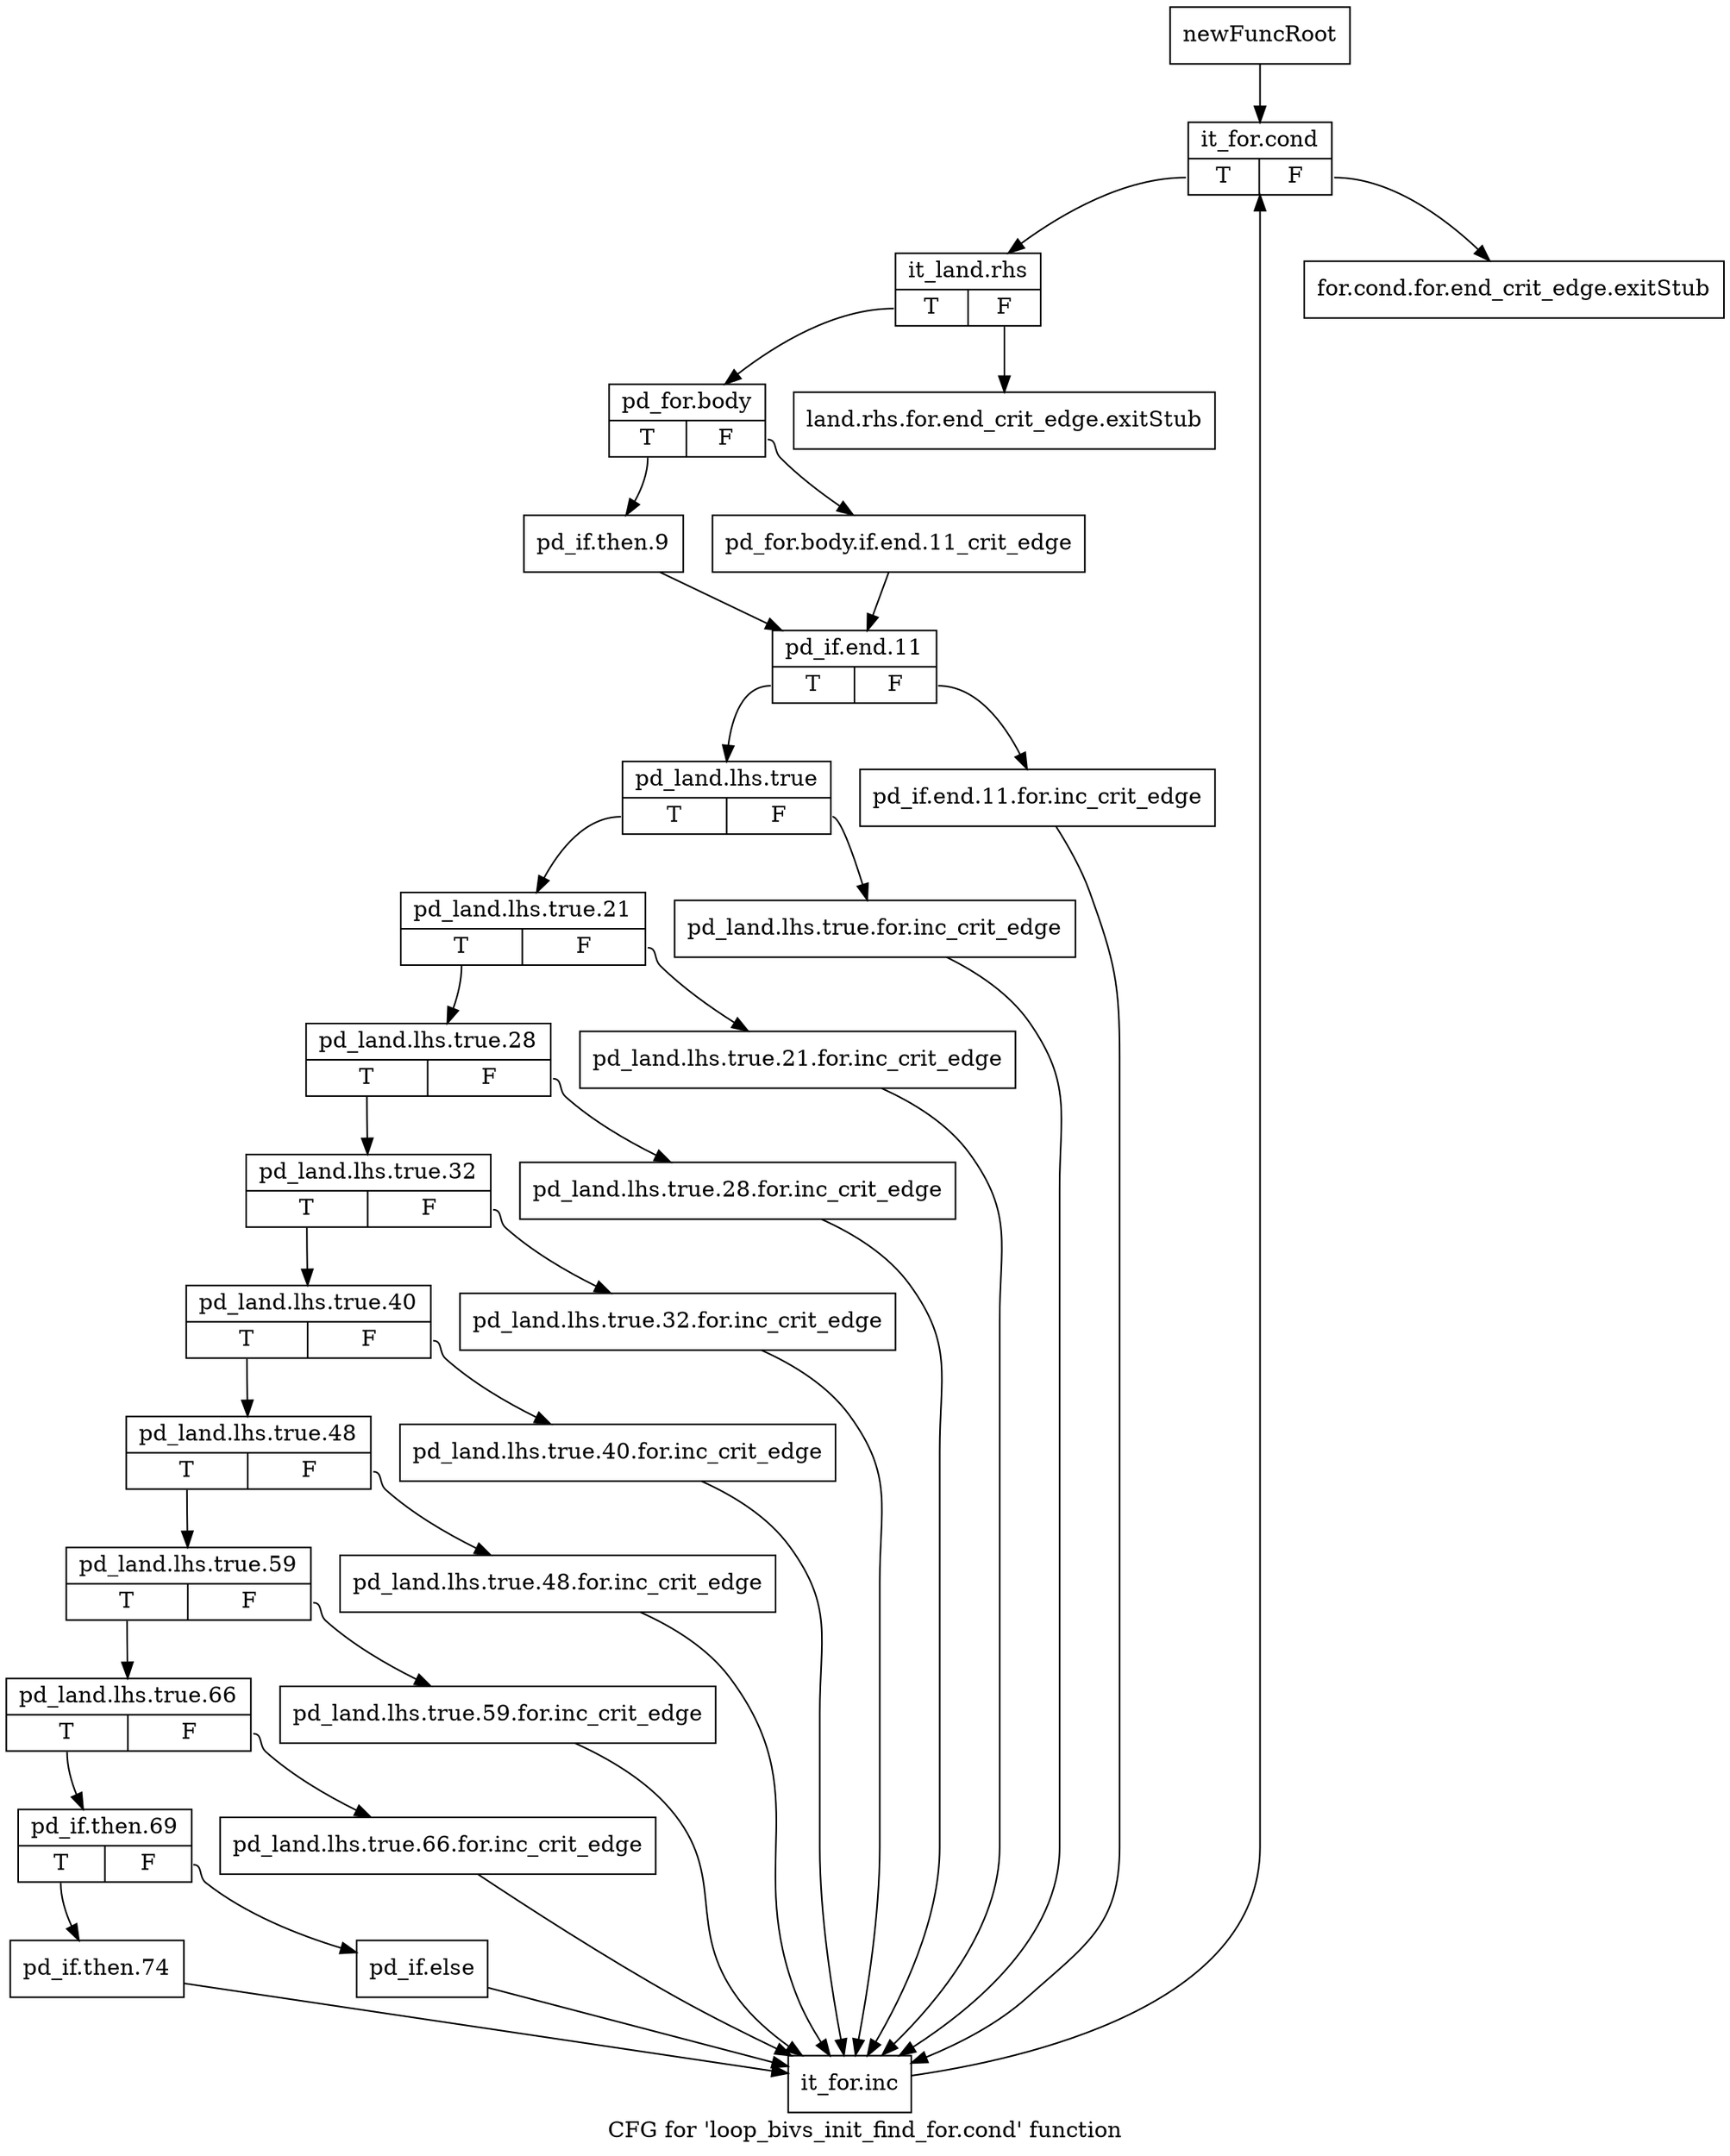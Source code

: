 digraph "CFG for 'loop_bivs_init_find_for.cond' function" {
	label="CFG for 'loop_bivs_init_find_for.cond' function";

	Node0xb5ff810 [shape=record,label="{newFuncRoot}"];
	Node0xb5ff810 -> Node0xb5ff900;
	Node0xb5ff860 [shape=record,label="{for.cond.for.end_crit_edge.exitStub}"];
	Node0xb5ff8b0 [shape=record,label="{land.rhs.for.end_crit_edge.exitStub}"];
	Node0xb5ff900 [shape=record,label="{it_for.cond|{<s0>T|<s1>F}}"];
	Node0xb5ff900:s0 -> Node0xb5ff950;
	Node0xb5ff900:s1 -> Node0xb5ff860;
	Node0xb5ff950 [shape=record,label="{it_land.rhs|{<s0>T|<s1>F}}"];
	Node0xb5ff950:s0 -> Node0xb5ff9a0;
	Node0xb5ff950:s1 -> Node0xb5ff8b0;
	Node0xb5ff9a0 [shape=record,label="{pd_for.body|{<s0>T|<s1>F}}"];
	Node0xb5ff9a0:s0 -> Node0xb5ffa40;
	Node0xb5ff9a0:s1 -> Node0xb5ff9f0;
	Node0xb5ff9f0 [shape=record,label="{pd_for.body.if.end.11_crit_edge}"];
	Node0xb5ff9f0 -> Node0xb5ffa90;
	Node0xb5ffa40 [shape=record,label="{pd_if.then.9}"];
	Node0xb5ffa40 -> Node0xb5ffa90;
	Node0xb5ffa90 [shape=record,label="{pd_if.end.11|{<s0>T|<s1>F}}"];
	Node0xb5ffa90:s0 -> Node0xb5ffb30;
	Node0xb5ffa90:s1 -> Node0xb5ffae0;
	Node0xb5ffae0 [shape=record,label="{pd_if.end.11.for.inc_crit_edge}"];
	Node0xb5ffae0 -> Node0xb600120;
	Node0xb5ffb30 [shape=record,label="{pd_land.lhs.true|{<s0>T|<s1>F}}"];
	Node0xb5ffb30:s0 -> Node0xb5ffbd0;
	Node0xb5ffb30:s1 -> Node0xb5ffb80;
	Node0xb5ffb80 [shape=record,label="{pd_land.lhs.true.for.inc_crit_edge}"];
	Node0xb5ffb80 -> Node0xb600120;
	Node0xb5ffbd0 [shape=record,label="{pd_land.lhs.true.21|{<s0>T|<s1>F}}"];
	Node0xb5ffbd0:s0 -> Node0xb5ffc70;
	Node0xb5ffbd0:s1 -> Node0xb5ffc20;
	Node0xb5ffc20 [shape=record,label="{pd_land.lhs.true.21.for.inc_crit_edge}"];
	Node0xb5ffc20 -> Node0xb600120;
	Node0xb5ffc70 [shape=record,label="{pd_land.lhs.true.28|{<s0>T|<s1>F}}"];
	Node0xb5ffc70:s0 -> Node0xb5ffd10;
	Node0xb5ffc70:s1 -> Node0xb5ffcc0;
	Node0xb5ffcc0 [shape=record,label="{pd_land.lhs.true.28.for.inc_crit_edge}"];
	Node0xb5ffcc0 -> Node0xb600120;
	Node0xb5ffd10 [shape=record,label="{pd_land.lhs.true.32|{<s0>T|<s1>F}}"];
	Node0xb5ffd10:s0 -> Node0xb5ffdb0;
	Node0xb5ffd10:s1 -> Node0xb5ffd60;
	Node0xb5ffd60 [shape=record,label="{pd_land.lhs.true.32.for.inc_crit_edge}"];
	Node0xb5ffd60 -> Node0xb600120;
	Node0xb5ffdb0 [shape=record,label="{pd_land.lhs.true.40|{<s0>T|<s1>F}}"];
	Node0xb5ffdb0:s0 -> Node0xb5ffe50;
	Node0xb5ffdb0:s1 -> Node0xb5ffe00;
	Node0xb5ffe00 [shape=record,label="{pd_land.lhs.true.40.for.inc_crit_edge}"];
	Node0xb5ffe00 -> Node0xb600120;
	Node0xb5ffe50 [shape=record,label="{pd_land.lhs.true.48|{<s0>T|<s1>F}}"];
	Node0xb5ffe50:s0 -> Node0xb5ffef0;
	Node0xb5ffe50:s1 -> Node0xb5ffea0;
	Node0xb5ffea0 [shape=record,label="{pd_land.lhs.true.48.for.inc_crit_edge}"];
	Node0xb5ffea0 -> Node0xb600120;
	Node0xb5ffef0 [shape=record,label="{pd_land.lhs.true.59|{<s0>T|<s1>F}}"];
	Node0xb5ffef0:s0 -> Node0xb5fff90;
	Node0xb5ffef0:s1 -> Node0xb5fff40;
	Node0xb5fff40 [shape=record,label="{pd_land.lhs.true.59.for.inc_crit_edge}"];
	Node0xb5fff40 -> Node0xb600120;
	Node0xb5fff90 [shape=record,label="{pd_land.lhs.true.66|{<s0>T|<s1>F}}"];
	Node0xb5fff90:s0 -> Node0xb600030;
	Node0xb5fff90:s1 -> Node0xb5fffe0;
	Node0xb5fffe0 [shape=record,label="{pd_land.lhs.true.66.for.inc_crit_edge}"];
	Node0xb5fffe0 -> Node0xb600120;
	Node0xb600030 [shape=record,label="{pd_if.then.69|{<s0>T|<s1>F}}"];
	Node0xb600030:s0 -> Node0xb6000d0;
	Node0xb600030:s1 -> Node0xb600080;
	Node0xb600080 [shape=record,label="{pd_if.else}"];
	Node0xb600080 -> Node0xb600120;
	Node0xb6000d0 [shape=record,label="{pd_if.then.74}"];
	Node0xb6000d0 -> Node0xb600120;
	Node0xb600120 [shape=record,label="{it_for.inc}"];
	Node0xb600120 -> Node0xb5ff900;
}
